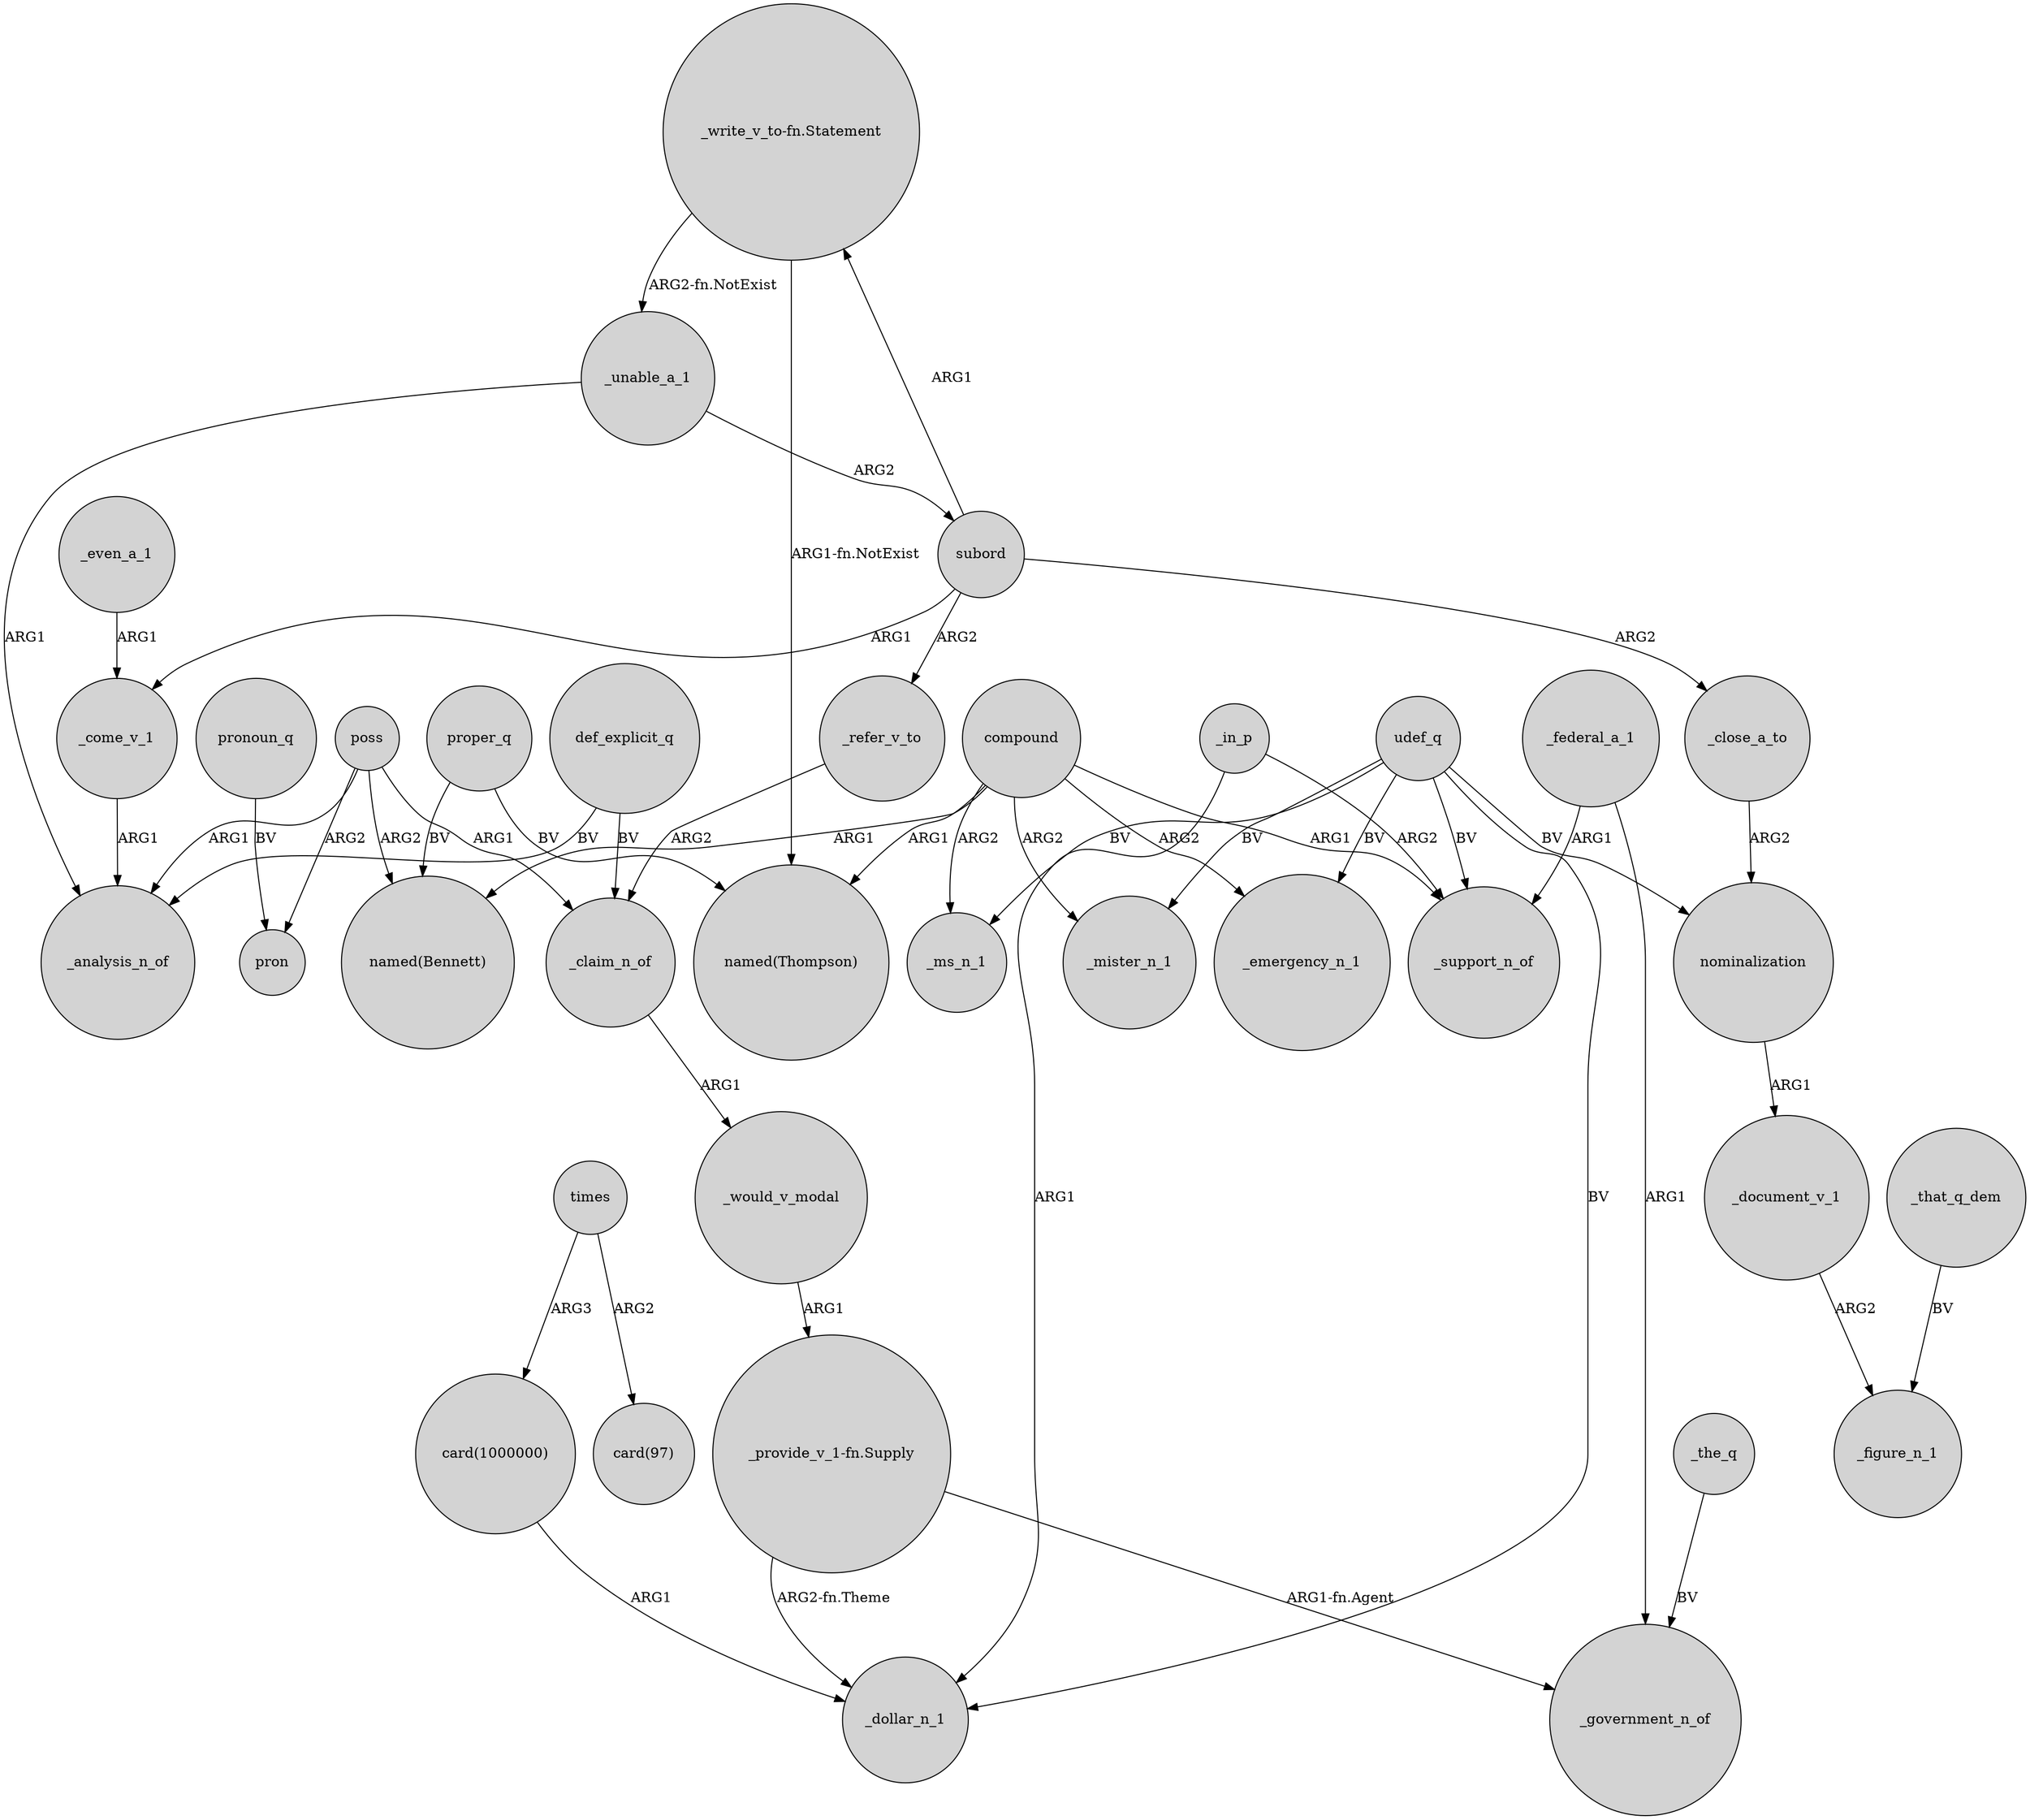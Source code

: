 digraph {
	node [shape=circle style=filled]
	"_write_v_to-fn.Statement" -> _unable_a_1 [label="ARG2-fn.NotExist"]
	compound -> _emergency_n_1 [label=ARG2]
	"card(1000000)" -> _dollar_n_1 [label=ARG1]
	_unable_a_1 -> _analysis_n_of [label=ARG1]
	compound -> "named(Bennett)" [label=ARG1]
	poss -> pron [label=ARG2]
	poss -> _analysis_n_of [label=ARG1]
	proper_q -> "named(Thompson)" [label=BV]
	_claim_n_of -> _would_v_modal [label=ARG1]
	compound -> _mister_n_1 [label=ARG2]
	"_provide_v_1-fn.Supply" -> _government_n_of [label="ARG1-fn.Agent"]
	_would_v_modal -> "_provide_v_1-fn.Supply" [label=ARG1]
	compound -> _support_n_of [label=ARG1]
	udef_q -> _mister_n_1 [label=BV]
	subord -> _come_v_1 [label=ARG1]
	_come_v_1 -> _analysis_n_of [label=ARG1]
	"_write_v_to-fn.Statement" -> "named(Thompson)" [label="ARG1-fn.NotExist"]
	def_explicit_q -> _analysis_n_of [label=BV]
	subord -> _refer_v_to [label=ARG2]
	compound -> _ms_n_1 [label=ARG2]
	_federal_a_1 -> _government_n_of [label=ARG1]
	_federal_a_1 -> _support_n_of [label=ARG1]
	compound -> "named(Thompson)" [label=ARG1]
	_refer_v_to -> _claim_n_of [label=ARG2]
	pronoun_q -> pron [label=BV]
	udef_q -> _ms_n_1 [label=BV]
	poss -> _claim_n_of [label=ARG1]
	_document_v_1 -> _figure_n_1 [label=ARG2]
	nominalization -> _document_v_1 [label=ARG1]
	"_provide_v_1-fn.Supply" -> _dollar_n_1 [label="ARG2-fn.Theme"]
	times -> "card(1000000)" [label=ARG3]
	udef_q -> _emergency_n_1 [label=BV]
	_that_q_dem -> _figure_n_1 [label=BV]
	subord -> "_write_v_to-fn.Statement" [label=ARG1]
	def_explicit_q -> _claim_n_of [label=BV]
	udef_q -> nominalization [label=BV]
	_the_q -> _government_n_of [label=BV]
	proper_q -> "named(Bennett)" [label=BV]
	_in_p -> _support_n_of [label=ARG2]
	udef_q -> _support_n_of [label=BV]
	_even_a_1 -> _come_v_1 [label=ARG1]
	_in_p -> _dollar_n_1 [label=ARG1]
	poss -> "named(Bennett)" [label=ARG2]
	_unable_a_1 -> subord [label=ARG2]
	subord -> _close_a_to [label=ARG2]
	_close_a_to -> nominalization [label=ARG2]
	udef_q -> _dollar_n_1 [label=BV]
	times -> "card(97)" [label=ARG2]
}
